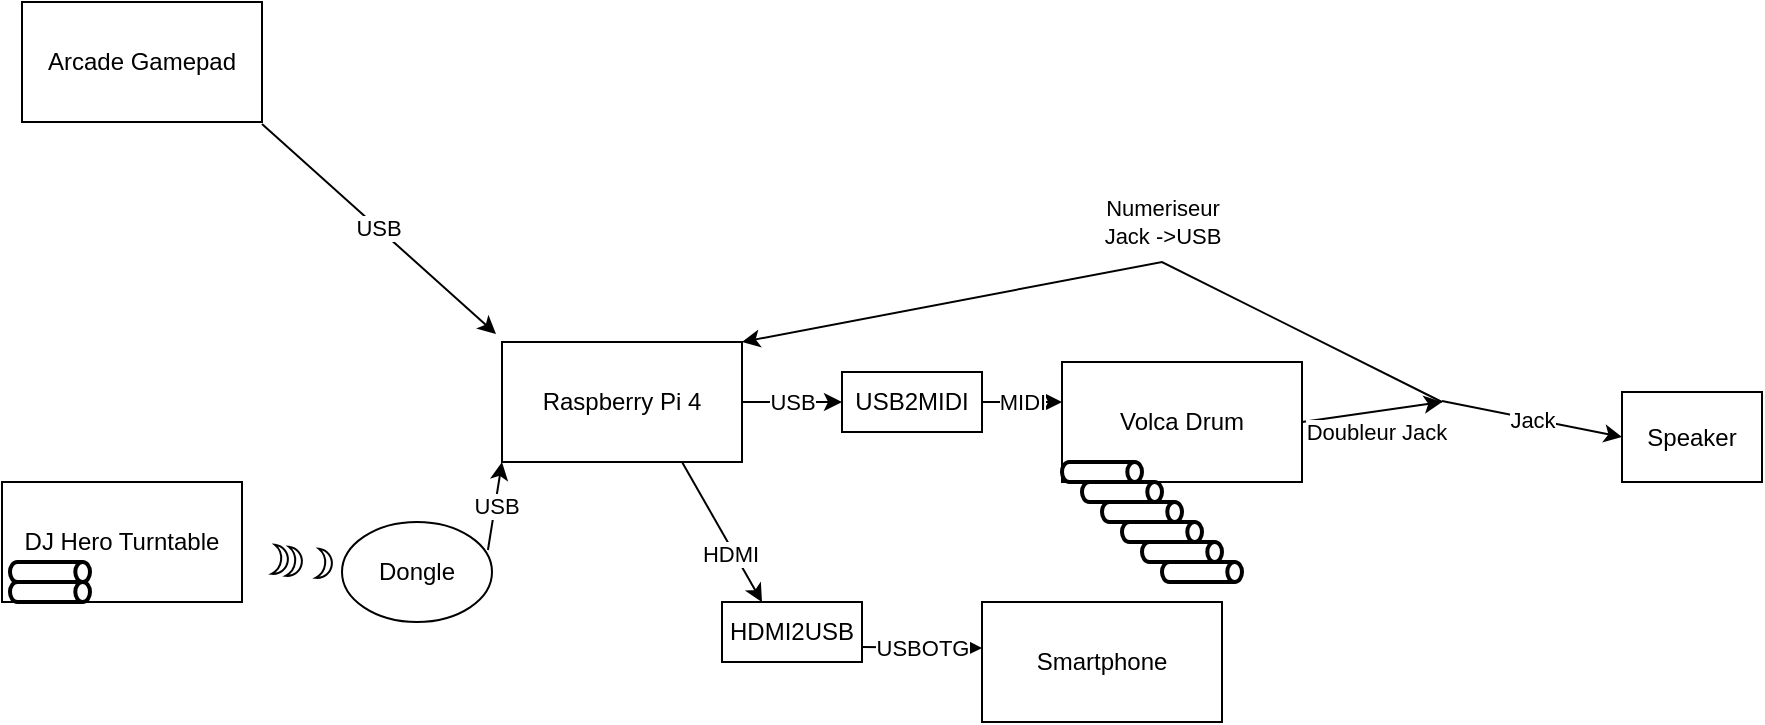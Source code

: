 <mxfile version="15.5.1" type="github">
  <diagram id="uODUSGYHe7UtYoRE0he4" name="Page-1">
    <mxGraphModel dx="1038" dy="536" grid="1" gridSize="10" guides="1" tooltips="1" connect="1" arrows="1" fold="1" page="1" pageScale="1" pageWidth="1169" pageHeight="827" math="0" shadow="0">
      <root>
        <mxCell id="0" />
        <mxCell id="1" parent="0" />
        <mxCell id="U5Gc4swc6GDyzr09-neo-4" value="&lt;div&gt;USB&lt;/div&gt;" style="endArrow=classic;html=1;rounded=0;entryX=-0.025;entryY=-0.067;entryDx=0;entryDy=0;entryPerimeter=0;exitX=1;exitY=1.017;exitDx=0;exitDy=0;exitPerimeter=0;" edge="1" parent="1">
          <mxGeometry width="50" height="50" relative="1" as="geometry">
            <mxPoint x="210" y="131.02" as="sourcePoint" />
            <mxPoint x="327" y="235.98" as="targetPoint" />
          </mxGeometry>
        </mxCell>
        <mxCell id="U5Gc4swc6GDyzr09-neo-5" value="&lt;div&gt;DJ Hero Turntable&lt;/div&gt;" style="rounded=0;whiteSpace=wrap;html=1;" vertex="1" parent="1">
          <mxGeometry x="80" y="310" width="120" height="60" as="geometry" />
        </mxCell>
        <mxCell id="U5Gc4swc6GDyzr09-neo-6" value="Arcade Gamepad" style="rounded=0;whiteSpace=wrap;html=1;" vertex="1" parent="1">
          <mxGeometry x="90" y="70" width="120" height="60" as="geometry" />
        </mxCell>
        <mxCell id="U5Gc4swc6GDyzr09-neo-7" value="Raspberry Pi 4" style="rounded=0;whiteSpace=wrap;html=1;" vertex="1" parent="1">
          <mxGeometry x="330" y="240" width="120" height="60" as="geometry" />
        </mxCell>
        <mxCell id="U5Gc4swc6GDyzr09-neo-8" value="Dongle" style="ellipse;whiteSpace=wrap;html=1;" vertex="1" parent="1">
          <mxGeometry x="250" y="330" width="75" height="50" as="geometry" />
        </mxCell>
        <mxCell id="U5Gc4swc6GDyzr09-neo-9" value="USB" style="endArrow=classic;html=1;rounded=0;exitX=0.973;exitY=0.28;exitDx=0;exitDy=0;exitPerimeter=0;entryX=0;entryY=1;entryDx=0;entryDy=0;" edge="1" parent="1" source="U5Gc4swc6GDyzr09-neo-8" target="U5Gc4swc6GDyzr09-neo-7">
          <mxGeometry width="50" height="50" relative="1" as="geometry">
            <mxPoint x="340" y="370" as="sourcePoint" />
            <mxPoint x="390" y="320" as="targetPoint" />
          </mxGeometry>
        </mxCell>
        <mxCell id="U5Gc4swc6GDyzr09-neo-10" value="" style="strokeWidth=2;html=1;shape=mxgraph.flowchart.direct_data;whiteSpace=wrap;" vertex="1" parent="1">
          <mxGeometry x="84" y="350" width="40" height="10" as="geometry" />
        </mxCell>
        <mxCell id="U5Gc4swc6GDyzr09-neo-11" value="" style="strokeWidth=2;html=1;shape=mxgraph.flowchart.direct_data;whiteSpace=wrap;" vertex="1" parent="1">
          <mxGeometry x="84" y="360" width="40" height="10" as="geometry" />
        </mxCell>
        <mxCell id="U5Gc4swc6GDyzr09-neo-12" value="" style="verticalLabelPosition=bottom;verticalAlign=top;html=1;shape=mxgraph.basic.moon;rotation=-150;" vertex="1" parent="1">
          <mxGeometry x="212.75" y="341.81" width="11.25" height="15" as="geometry" />
        </mxCell>
        <mxCell id="U5Gc4swc6GDyzr09-neo-13" value="" style="verticalLabelPosition=bottom;verticalAlign=top;html=1;shape=mxgraph.basic.moon;rotation=-150;" vertex="1" parent="1">
          <mxGeometry x="219.75" y="342.81" width="11.25" height="15" as="geometry" />
        </mxCell>
        <mxCell id="U5Gc4swc6GDyzr09-neo-14" value="" style="verticalLabelPosition=bottom;verticalAlign=top;html=1;shape=mxgraph.basic.moon;rotation=-150;" vertex="1" parent="1">
          <mxGeometry x="234.75" y="343.81" width="11.25" height="15" as="geometry" />
        </mxCell>
        <mxCell id="U5Gc4swc6GDyzr09-neo-15" value="USB" style="endArrow=classic;html=1;rounded=0;exitX=1;exitY=0.5;exitDx=0;exitDy=0;" edge="1" parent="1" source="U5Gc4swc6GDyzr09-neo-7">
          <mxGeometry width="50" height="50" relative="1" as="geometry">
            <mxPoint x="450" y="300" as="sourcePoint" />
            <mxPoint x="500" y="270" as="targetPoint" />
          </mxGeometry>
        </mxCell>
        <mxCell id="U5Gc4swc6GDyzr09-neo-16" value="USB2MIDI" style="rounded=0;whiteSpace=wrap;html=1;" vertex="1" parent="1">
          <mxGeometry x="500" y="255" width="70" height="30" as="geometry" />
        </mxCell>
        <mxCell id="U5Gc4swc6GDyzr09-neo-17" value="MIDI" style="endArrow=classic;html=1;rounded=0;exitX=1;exitY=0.5;exitDx=0;exitDy=0;" edge="1" parent="1" source="U5Gc4swc6GDyzr09-neo-16">
          <mxGeometry width="50" height="50" relative="1" as="geometry">
            <mxPoint x="580" y="290" as="sourcePoint" />
            <mxPoint x="610" y="270" as="targetPoint" />
          </mxGeometry>
        </mxCell>
        <mxCell id="U5Gc4swc6GDyzr09-neo-20" value="Volca Drum" style="rounded=0;whiteSpace=wrap;html=1;" vertex="1" parent="1">
          <mxGeometry x="610" y="250" width="120" height="60" as="geometry" />
        </mxCell>
        <mxCell id="U5Gc4swc6GDyzr09-neo-21" value="" style="strokeWidth=2;html=1;shape=mxgraph.flowchart.direct_data;whiteSpace=wrap;" vertex="1" parent="1">
          <mxGeometry x="610" y="300" width="40" height="10" as="geometry" />
        </mxCell>
        <mxCell id="U5Gc4swc6GDyzr09-neo-22" value="" style="strokeWidth=2;html=1;shape=mxgraph.flowchart.direct_data;whiteSpace=wrap;" vertex="1" parent="1">
          <mxGeometry x="620" y="310" width="40" height="10" as="geometry" />
        </mxCell>
        <mxCell id="U5Gc4swc6GDyzr09-neo-23" value="" style="strokeWidth=2;html=1;shape=mxgraph.flowchart.direct_data;whiteSpace=wrap;" vertex="1" parent="1">
          <mxGeometry x="630" y="320" width="40" height="10" as="geometry" />
        </mxCell>
        <mxCell id="U5Gc4swc6GDyzr09-neo-24" value="" style="strokeWidth=2;html=1;shape=mxgraph.flowchart.direct_data;whiteSpace=wrap;" vertex="1" parent="1">
          <mxGeometry x="640" y="330" width="40" height="10" as="geometry" />
        </mxCell>
        <mxCell id="U5Gc4swc6GDyzr09-neo-25" value="" style="strokeWidth=2;html=1;shape=mxgraph.flowchart.direct_data;whiteSpace=wrap;" vertex="1" parent="1">
          <mxGeometry x="650" y="340" width="40" height="10" as="geometry" />
        </mxCell>
        <mxCell id="U5Gc4swc6GDyzr09-neo-26" value="" style="strokeWidth=2;html=1;shape=mxgraph.flowchart.direct_data;whiteSpace=wrap;" vertex="1" parent="1">
          <mxGeometry x="660" y="350" width="40" height="10" as="geometry" />
        </mxCell>
        <mxCell id="U5Gc4swc6GDyzr09-neo-27" value="Doubleur Jack" style="endArrow=classic;html=1;rounded=0;exitX=1;exitY=0.5;exitDx=0;exitDy=0;" edge="1" parent="1" source="U5Gc4swc6GDyzr09-neo-20">
          <mxGeometry y="-10" width="50" height="50" relative="1" as="geometry">
            <mxPoint x="730" y="290" as="sourcePoint" />
            <mxPoint x="800" y="270" as="targetPoint" />
            <mxPoint as="offset" />
          </mxGeometry>
        </mxCell>
        <mxCell id="U5Gc4swc6GDyzr09-neo-28" value="Jack" style="endArrow=classic;html=1;rounded=0;entryX=0;entryY=0.5;entryDx=0;entryDy=0;" edge="1" parent="1" target="U5Gc4swc6GDyzr09-neo-29">
          <mxGeometry width="50" height="50" relative="1" as="geometry">
            <mxPoint x="800" y="269.5" as="sourcePoint" />
            <mxPoint x="880" y="269.5" as="targetPoint" />
          </mxGeometry>
        </mxCell>
        <mxCell id="U5Gc4swc6GDyzr09-neo-29" value="Speaker" style="rounded=0;whiteSpace=wrap;html=1;" vertex="1" parent="1">
          <mxGeometry x="890" y="265" width="70" height="45" as="geometry" />
        </mxCell>
        <mxCell id="U5Gc4swc6GDyzr09-neo-30" value="Numeriseur&lt;br&gt;Jack -&amp;gt;USB" style="endArrow=classic;html=1;rounded=0;entryX=1;entryY=0;entryDx=0;entryDy=0;" edge="1" parent="1" target="U5Gc4swc6GDyzr09-neo-7">
          <mxGeometry x="-0.155" y="-20" width="50" height="50" relative="1" as="geometry">
            <mxPoint x="800" y="270" as="sourcePoint" />
            <mxPoint x="580" y="150" as="targetPoint" />
            <Array as="points">
              <mxPoint x="660" y="200" />
            </Array>
            <mxPoint x="4" as="offset" />
          </mxGeometry>
        </mxCell>
        <mxCell id="U5Gc4swc6GDyzr09-neo-31" value="" style="endArrow=classic;html=1;rounded=0;exitX=0.75;exitY=1;exitDx=0;exitDy=0;" edge="1" parent="1" source="U5Gc4swc6GDyzr09-neo-7">
          <mxGeometry width="50" height="50" relative="1" as="geometry">
            <mxPoint x="420" y="350" as="sourcePoint" />
            <mxPoint x="460" y="370" as="targetPoint" />
          </mxGeometry>
        </mxCell>
        <mxCell id="U5Gc4swc6GDyzr09-neo-32" value="HDMI" style="edgeLabel;html=1;align=center;verticalAlign=middle;resizable=0;points=[];" vertex="1" connectable="0" parent="U5Gc4swc6GDyzr09-neo-31">
          <mxGeometry x="0.252" y="-2" relative="1" as="geometry">
            <mxPoint y="1" as="offset" />
          </mxGeometry>
        </mxCell>
        <mxCell id="U5Gc4swc6GDyzr09-neo-33" value="HDMI2USB" style="rounded=0;whiteSpace=wrap;html=1;" vertex="1" parent="1">
          <mxGeometry x="440" y="370" width="70" height="30" as="geometry" />
        </mxCell>
        <mxCell id="U5Gc4swc6GDyzr09-neo-34" value="USBOTG" style="endArrow=classic;html=1;rounded=0;exitX=1;exitY=0.75;exitDx=0;exitDy=0;" edge="1" parent="1" source="U5Gc4swc6GDyzr09-neo-33">
          <mxGeometry width="50" height="50" relative="1" as="geometry">
            <mxPoint x="520" y="450" as="sourcePoint" />
            <mxPoint x="570" y="393" as="targetPoint" />
          </mxGeometry>
        </mxCell>
        <mxCell id="U5Gc4swc6GDyzr09-neo-35" value="Smartphone" style="rounded=0;whiteSpace=wrap;html=1;" vertex="1" parent="1">
          <mxGeometry x="570" y="370" width="120" height="60" as="geometry" />
        </mxCell>
      </root>
    </mxGraphModel>
  </diagram>
</mxfile>
